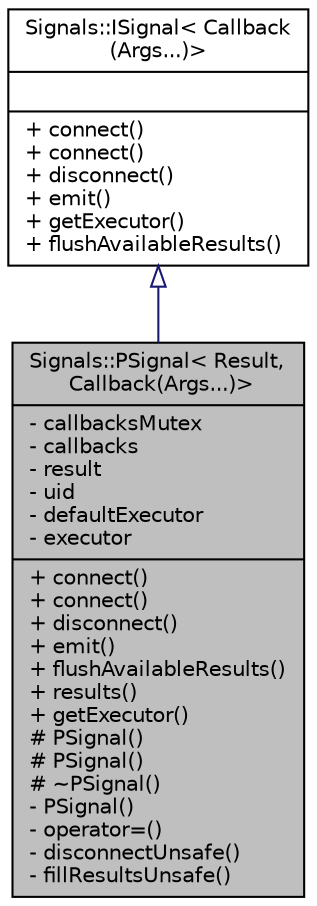 digraph "Signals::PSignal&lt; Result, Callback(Args...)&gt;"
{
 // INTERACTIVE_SVG=YES
  edge [fontname="Helvetica",fontsize="10",labelfontname="Helvetica",labelfontsize="10"];
  node [fontname="Helvetica",fontsize="10",shape=record];
  Node1 [label="{Signals::PSignal\< Result,\l Callback(Args...)\>\n|- callbacksMutex\l- callbacks\l- result\l- uid\l- defaultExecutor\l- executor\l|+ connect()\l+ connect()\l+ disconnect()\l+ emit()\l+ flushAvailableResults()\l+ results()\l+ getExecutor()\l# PSignal()\l# PSignal()\l# ~PSignal()\l- PSignal()\l- operator=()\l- disconnectUnsafe()\l- fillResultsUnsafe()\l}",height=0.2,width=0.4,color="black", fillcolor="grey75", style="filled", fontcolor="black"];
  Node2 -> Node1 [dir="back",color="midnightblue",fontsize="10",style="solid",arrowtail="onormal",fontname="Helvetica"];
  Node2 [label="{Signals::ISignal\< Callback\l(Args...)\>\n||+ connect()\l+ connect()\l+ disconnect()\l+ emit()\l+ getExecutor()\l+ flushAvailableResults()\l}",height=0.2,width=0.4,color="black", fillcolor="white", style="filled",URL="$class_signals_1_1_i_signal_3_01_callback_07_args_8_8_8_08_4.html"];
}
